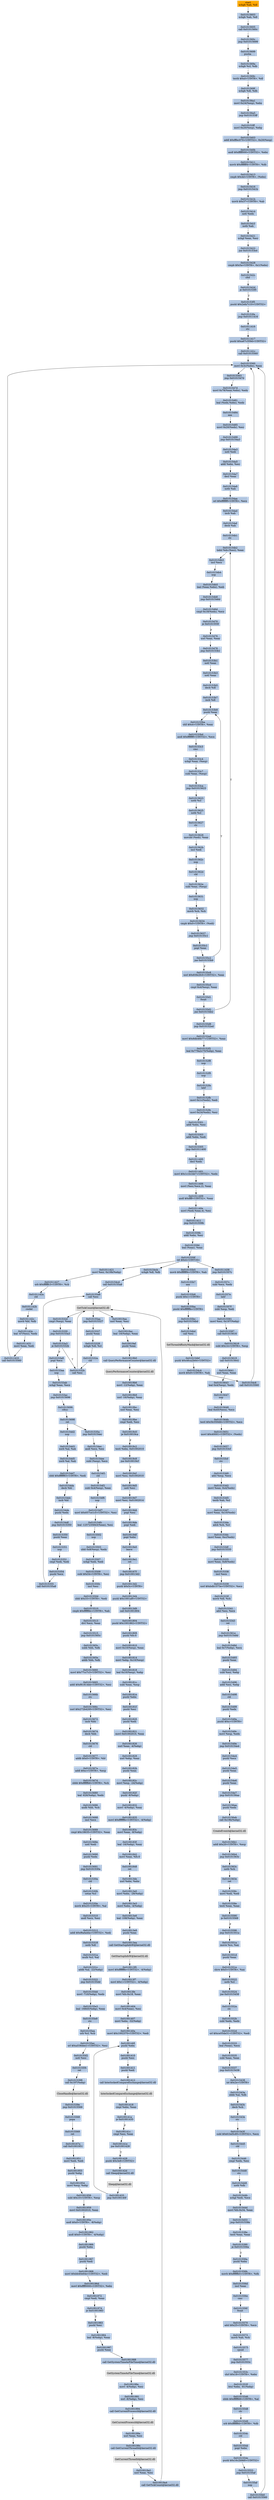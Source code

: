 digraph G {
node[shape=rectangle,style=filled,fillcolor=lightsteelblue,color=lightsteelblue]
bgcolor="transparent"
a0x01015601xchgb_ah_dl[label="start\nxchgb %ah, %dl",fillcolor="orange",color="lightgrey"];
a0x01015603xchgb_ah_dl[label="0x01015603\nxchgb %ah, %dl"];
a0x01015605call_0x0101560c[label="0x01015605\ncall 0x0101560c"];
a0x0101560cjmp_0x01015699[label="0x0101560c\njmp 0x01015699"];
a0x01015699pusha_[label="0x01015699\npusha "];
a0x0101569axchgb_cl_dh[label="0x0101569a\nxchgb %cl, %dh"];
a0x0101569ctestb_0xdUINT8_dl[label="0x0101569c\ntestb $0xd<UINT8>, %dl"];
a0x0101569fxchgb_dl_dh[label="0x0101569f\nxchgb %dl, %dh"];
a0x010156a1movl_0x24esp__ebx[label="0x010156a1\nmovl 0x24(%esp), %ebx"];
a0x010156a5jmp_0x010153ff[label="0x010156a5\njmp 0x010153ff"];
a0x010153ffmovl_0x20esp__ebp[label="0x010153ff\nmovl 0x20(%esp), %ebp"];
a0x01015403addl_0xfffec070UINT32_0x20esp_[label="0x01015403\naddl $0xfffec070<UINT32>, 0x20(%esp)"];
a0x0101540bandl_0xfffff000UINT32_ebx[label="0x0101540b\nandl $0xfffff000<UINT32>, %ebx"];
a0x01015411movb_0xfffffff4UINT8_dh[label="0x01015411\nmovb $0xfffffff4<UINT8>, %dh"];
a0x01015413cmpb_0x4dUINT8_ebx_[label="0x01015413\ncmpb $0x4d<UINT8>, (%ebx)"];
a0x01015416jmp_0x0101541b[label="0x01015416\njmp 0x0101541b"];
a0x0101541bmovb_0x37UINT8_ah[label="0x0101541b\nmovb $0x37<UINT8>, %ah"];
a0x0101541dnotl_edx[label="0x0101541d\nnotl %edx"];
a0x0101541fnotb_ah[label="0x0101541f\nnotb %ah"];
a0x01015421xchgl_eax_esi[label="0x01015421\nxchgl %eax, %esi"];
a0x01015422jne_0x010153e4[label="0x01015422\njne 0x010153e4"];
a0x01015428cmpb_0x5aUINT8_0x1ebx_[label="0x01015428\ncmpb $0x5a<UINT8>, 0x1(%ebx)"];
a0x0101542ccltd_[label="0x0101542c\ncltd "];
a0x0101542dje_0x010153f5[label="0x0101542d\nje 0x010153f5"];
a0x010153f5pushl_0x2efa7c10UINT32[label="0x010153f5\npushl $0x2efa7c10<UINT32>"];
a0x010153fajmp_0x01011416[label="0x010153fa\njmp 0x01011416"];
a0x01011416stc_[label="0x01011416\nstc "];
a0x01011417pushl_0xa67c359dUINT32[label="0x01011417\npushl $0xa67c359d<UINT32>"];
a0x0101141ccall_0x01015560[label="0x0101141c\ncall 0x01015560"];
a0x01015560movl_0x3cebx__eax[label="0x01015560\nmovl 0x3c(%ebx), %eax"];
a0x01015563jmp_0x0101547d[label="0x01015563\njmp 0x0101547d"];
a0x0101547dmovl_0x78eaxebx__edx[label="0x0101547d\nmovl 0x78(%eax,%ebx), %edx"];
a0x01015481leal_edxebx__edx[label="0x01015481\nleal (%edx,%ebx), %edx"];
a0x01015484aaa_[label="0x01015484\naaa "];
a0x01015485movl_0x20edx__esi[label="0x01015485\nmovl 0x20(%edx), %esi"];
a0x01015488jmp_0x010154a3[label="0x01015488\njmp 0x010154a3"];
a0x010154a3notl_edi[label="0x010154a3\nnotl %edi"];
a0x010154a5addl_ebx_esi[label="0x010154a5\naddl %ebx, %esi"];
a0x010154a7decl_eax[label="0x010154a7\ndecl %eax"];
a0x010154a8notb_ah[label="0x010154a8\nnotb %ah"];
a0x010154aaorl_0xffffffffUINT8_ecx[label="0x010154aa\norl $0xffffffff<UINT8>, %ecx"];
a0x010154adincb_ah[label="0x010154ad\nincb %ah"];
a0x010154afdecb_ah[label="0x010154af\ndecb %ah"];
a0x010154b1clc_[label="0x010154b1\nclc "];
a0x010154b2lodsl_ds_esi__eax[label="0x010154b2\nlodsl %ds:(%esi), %eax"];
a0x010154b3incl_ecx[label="0x010154b3\nincl %ecx"];
a0x010154b4nop_[label="0x010154b4\nnop "];
a0x010154b5leal_eaxebx__edi[label="0x010154b5\nleal (%eax,%ebx), %edi"];
a0x010154b8jmp_0x0101546d[label="0x010154b8\njmp 0x0101546d"];
a0x0101546dcmpl_0x18edx__ecx[label="0x0101546d\ncmpl 0x18(%edx), %ecx"];
a0x01015470je_0x0101555f[label="0x01015470\nje 0x0101555f"];
a0x01015476xorl_eax_eax[label="0x01015476\nxorl %eax, %eax"];
a0x01015478jmp_0x010153b1[label="0x01015478\njmp 0x010153b1"];
a0x010153b1notl_eax[label="0x010153b1\nnotl %eax"];
a0x010153b3notl_eax[label="0x010153b3\nnotl %eax"];
a0x010153b5decb_dl[label="0x010153b5\ndecb %dl"];
a0x010153b7incb_dl[label="0x010153b7\nincb %dl"];
a0x010153b9pushl_eax[label="0x010153b9\npushl %eax"];
a0x010153bashll_0x4UINT8_eax[label="0x010153ba\nshll $0x4<UINT8>, %eax"];
a0x010153bdandl_0xffffffffUINT32_ecx[label="0x010153bd\nandl $0xffffffff<UINT32>, %ecx"];
a0x010153c3cmc_[label="0x010153c3\ncmc "];
a0x010153c4xchgl_eax_esp_[label="0x010153c4\nxchgl %eax, (%esp)"];
a0x010153c7subl_eax_esp_[label="0x010153c7\nsubl %eax, (%esp)"];
a0x010153cajmp_0x01015623[label="0x010153ca\njmp 0x01015623"];
a0x01015623notb_cl[label="0x01015623\nnotb %cl"];
a0x01015625notb_cl[label="0x01015625\nnotb %cl"];
a0x01015627clc_[label="0x01015627\nclc "];
a0x01015628movzbl_edi__eax[label="0x01015628\nmovzbl (%edi), %eax"];
a0x0101562bincl_edi[label="0x0101562b\nincl %edi"];
a0x0101562cnop_[label="0x0101562c\nnop "];
a0x0101562dcld_[label="0x0101562d\ncld "];
a0x0101562esubl_eax_esp_[label="0x0101562e\nsubl %eax, (%esp)"];
a0x01015631nop_[label="0x01015631\nnop "];
a0x01015632movb_ch_ch[label="0x01015632\nmovb %ch, %ch"];
a0x01015634cmpb_0x0UINT8_edi_[label="0x01015634\ncmpb $0x0<UINT8>, (%edi)"];
a0x01015637jmp_0x010155c1[label="0x01015637\njmp 0x010155c1"];
a0x010155c1popl_eax[label="0x010155c1\npopl %eax"];
a0x010155c2jne_0x010153b9[label="0x010155c2\njne 0x010153b9"];
a0x010155c8xorl_0x83fe2fc0UINT32_eax[label="0x010155c8\nxorl $0x83fe2fc0<UINT32>, %eax"];
a0x010155cdcmpl_0x4esp__eax[label="0x010155cd\ncmpl 0x4(%esp), %eax"];
a0x010155d1fwait_[label="0x010155d1\nfwait "];
a0x010155d2jne_0x010154b2[label="0x010155d2\njne 0x010154b2"];
a0x010155d8jmp_0x010152ed[label="0x010155d8\njmp 0x010152ed"];
a0x010152edmovl_0x8db46b77UINT32_eax[label="0x010152ed\nmovl $0x8db46b77<UINT32>, %eax"];
a0x010152f2leal_0x779a2c75ebp__eax[label="0x010152f2\nleal 0x779a2c75(%ebp), %eax"];
a0x010152f8nop_[label="0x010152f8\nnop "];
a0x010152f9nop_[label="0x010152f9\nnop "];
a0x010152falahf_[label="0x010152fa\nlahf "];
a0x010152fbmovl_0x1cedx__edi[label="0x010152fb\nmovl 0x1c(%edx), %edi"];
a0x010152femovl_0x24edx__esi[label="0x010152fe\nmovl 0x24(%edx), %esi"];
a0x01015301addl_ebx_esi[label="0x01015301\naddl %ebx, %esi"];
a0x01015303addl_ebx_edi[label="0x01015303\naddl %ebx, %edi"];
a0x01015305jmp_0x01011400[label="0x01015305\njmp 0x01011400"];
a0x01011400decl_edx[label="0x01011400\ndecl %edx"];
a0x01011401movl_0x1c1b1bb7UINT32_edx[label="0x01011401\nmovl $0x1c1b1bb7<UINT32>, %edx"];
a0x01011406movl_esiecx2__eax[label="0x01011406\nmovl (%esi,%ecx,2), %eax"];
a0x01011409andl_0xffffUINT32_eax[label="0x01011409\nandl $0xffff<UINT32>, %eax"];
a0x0101140emovl_edieax4__esi[label="0x0101140e\nmovl (%edi,%eax,4), %esi"];
a0x01011411jmp_0x0101559b[label="0x01011411\njmp 0x0101559b"];
a0x0101559baddl_ebx_esi[label="0x0101559b\naddl %ebx, %esi"];
a0x0101559dleal_eax__eax[label="0x0101559d\nleal (%eax), %eax"];
a0x0101559fret_0x4UINT16[label="0x0101559f\nret $0x4<UINT16>"];
a0x01011421movl_esi_0x19bebp_[label="0x01011421\nmovl %esi, 0x19b(%ebp)"];
a0x01011427orb_0xffffffc3UINT8_ch[label="0x01011427\norb $0xffffffc3<UINT8>, %ch"];
a0x0101142acld_[label="0x0101142a\ncld "];
a0x0101142bcwdel_[label="0x0101142b\ncwdel "];
a0x0101142cmovb_bl_dh[label="0x0101142c\nmovb %bl, %dh"];
a0x0101142eleal__47esi__edx[label="0x0101142e\nleal -47(%esi), %edx"];
a0x01011431movl_eax_edi[label="0x01011431\nmovl %eax, %edi"];
a0x01011433call_0x01015560[label="0x01011433\ncall 0x01015560"];
a0x01011438jmp_0x0101557c[label="0x01011438\njmp 0x0101557c"];
a0x0101557csubl_ecx_edx[label="0x0101557c\nsubl %ecx, %edx"];
a0x0101557elahf_[label="0x0101557e\nlahf "];
a0x0101557fsubl_esp_edi[label="0x0101557f\nsubl %esp, %edi"];
a0x01015581movl_esi_0x197ebp_[label="0x01015581\nmovl %esi, 0x197(%ebp)"];
a0x01015587call_0x01015616[label="0x01015587\ncall 0x01015616"];
a0x01015616subl_0x14UINT8_esp[label="0x01015616\nsubl $0x14<UINT8>, %esp"];
a0x01015619call_0x01015641[label="0x01015619\ncall 0x01015641"];
a0x01015641xorl_eax_eax[label="0x01015641\nxorl %eax, %eax"];
a0x01015643leal_0x4esp__edx[label="0x01015643\nleal 0x4(%esp), %edx"];
a0x01015647nop_[label="0x01015647\nnop "];
a0x01015648leal_0x45ecx__ecx[label="0x01015648\nleal 0x45(%ecx), %ecx"];
a0x0101564btestl_0x5b3594fdUINT32_ecx[label="0x0101564b\ntestl $0x5b3594fd<UINT32>, %ecx"];
a0x01015651movl_0x40001UINT32_edx_[label="0x01015651\nmovl $0x40001<UINT32>, (%edx)"];
a0x01015657jmp_0x010153cf[label="0x01015657\njmp 0x010153cf"];
a0x010153cfstc_[label="0x010153cf\nstc "];
a0x010153d0adcl_esp_ecx[label="0x010153d0\nadcl %esp, %ecx"];
a0x010153d2movl_eax_0x4edx_[label="0x010153d2\nmovl %eax, 0x4(%edx)"];
a0x010153d5testb_ah_cl[label="0x010153d5\ntestb %ah, %cl"];
a0x010153d7movl_eax_0x10edx_[label="0x010153d7\nmovl %eax, 0x10(%edx)"];
a0x010153daadcb_ch_cl[label="0x010153da\nadcb %ch, %cl"];
a0x010153dcmovl_eax_0xcedx_[label="0x010153dc\nmovl %eax, 0xc(%edx)"];
a0x010153dfjmp_0x01015335[label="0x010153df\njmp 0x01015335"];
a0x01015335movl_eax_0x8edx_[label="0x01015335\nmovl %eax, 0x8(%edx)"];
a0x01015338incl_ecx[label="0x01015338\nincl %ecx"];
a0x01015339xorl_0xbdb1573eUINT32_ecx[label="0x01015339\nxorl $0xbdb1573e<UINT32>, %ecx"];
a0x0101533fmovb_dl_ch[label="0x0101533f\nmovb %dl, %ch"];
a0x01015341adcl_esi_ecx[label="0x01015341\nadcl %esi, %ecx"];
a0x01015343ret[label="0x01015343\nret"];
a0x0101561ejmp_0x0101548d[label="0x0101561e\njmp 0x0101548d"];
a0x0101548dleal_0x7ebp__ecx[label="0x0101548d\nleal 0x7(%ebp), %ecx"];
a0x01015493pushl_eax[label="0x01015493\npushl %eax"];
a0x01015494subl_esi_ebp[label="0x01015494\nsubl %esi, %ebp"];
a0x01015496addl_esi_ebp[label="0x01015496\naddl %esi, %ebp"];
a0x01015498cld_[label="0x01015498\ncld "];
a0x01015499pushl_edx[label="0x01015499\npushl %edx"];
a0x0101549apushl_0xcUINT8[label="0x0101549a\npushl $0xc<UINT8>"];
a0x0101549cmovl_esp_edx[label="0x0101549c\nmovl %esp, %edx"];
a0x0101549ejmp_0x010154e4[label="0x0101549e\njmp 0x010154e4"];
a0x010154e4pushl_ecx[label="0x010154e4\npushl %ecx"];
a0x010154e5pushl_eax[label="0x010154e5\npushl %eax"];
a0x010154e6pushl_eax[label="0x010154e6\npushl %eax"];
a0x010154e7jmp_0x010156aa[label="0x010154e7\njmp 0x010156aa"];
a0x010156aapushl_edx[label="0x010156aa\npushl %edx"];
a0x010156abcall_0x19bebp_[label="0x010156ab\ncall 0x19b(%ebp)"];
CreateEventA_kernel32_dll[label="CreateEventA@kernel32.dll",fillcolor="lightgrey",color="lightgrey"];
a0x010156b1addl_0x20UINT8_esp[label="0x010156b1\naddl $0x20<UINT8>, %esp"];
a0x010156b4jmp_0x0101563c[label="0x010156b4\njmp 0x0101563c"];
a0x0101563cnotb_ch[label="0x0101563c\nnotb %ch"];
a0x0101563eret[label="0x0101563e\nret"];
a0x0101558cmovl_edi_edi[label="0x0101558c\nmovl %edi, %edi"];
a0x0101558etestl_eax_eax[label="0x0101558e\ntestl %eax, %eax"];
a0x01015590je_0x01015568[label="0x01015590\nje 0x01015568"];
a0x01015596jmp_0x0101551a[label="0x01015596\njmp 0x0101551a"];
a0x0101551amovw_cs_ax[label="0x0101551a\nmovw %cs, %ax"];
a0x0101551dpushl_eax[label="0x0101551d\npushl %eax"];
a0x0101551eshrw_0x5UINT8_ax[label="0x0101551e\nshrw $0x5<UINT8>, %ax"];
a0x01015522notb_cl[label="0x01015522\nnotb %cl"];
a0x01015524jne_0x01015458[label="0x01015524\njne 0x01015458"];
a0x0101552aclc_[label="0x0101552a\nclc "];
a0x0101552bsubl_edx_edx[label="0x0101552b\nsubl %edx, %edx"];
a0x0101552dorl_0xce55de31UINT32_edi[label="0x0101552d\norl $0xce55de31<UINT32>, %edi"];
a0x01015533leal_eax__ecx[label="0x01015533\nleal (%eax), %ecx"];
a0x01015535subl_eax_eax[label="0x01015535\nsubl %eax, %eax"];
a0x01015537jmp_0x01015438[label="0x01015537\njmp 0x01015438"];
a0x01015438int_0x2eUINT8[label="0x01015438\nint $0x2e<UINT8>"];
a0x0101543asbbb_al_dh[label="0x0101543a\nsbbb %al, %dh"];
a0x0101543cdecb_ch[label="0x0101543c\ndecb %ch"];
a0x0101543estc_[label="0x0101543e\nstc "];
a0x0101543fsubl_0x61bd5c85UINT32_ecx[label="0x0101543f\nsubl $0x61bd5c85<UINT32>, %ecx"];
a0x01015445cld_[label="0x01015445\ncld "];
a0x01015446cmpl_edx_esi[label="0x01015446\ncmpl %edx, %esi"];
a0x01015448stc_[label="0x01015448\nstc "];
a0x01015449notb_dh[label="0x01015449\nnotb %dh"];
a0x0101544bxchgl_edi_ecx[label="0x0101544b\nxchgl %edi, %ecx"];
a0x0101544dmovl_fs_0x34_eax[label="0x0101544d\nmovl %fs:0x34, %eax"];
a0x01015453jmp_0x0101538e[label="0x01015453\njmp 0x0101538e"];
a0x0101538etestl_eax_eax[label="0x0101538e\ntestl %eax, %eax"];
a0x01015390je_0x0101556a[label="0x01015390\nje 0x0101556a"];
a0x0101556apushl_ebx[label="0x0101556a\npushl %ebx"];
a0x0101556bmovb_0xffffffb5UINT8_dh[label="0x0101556b\nmovb $0xffffffb5<UINT8>, %dh"];
a0x0101556dincl_eax[label="0x0101556d\nincl %eax"];
a0x0101556ecmc_[label="0x0101556e\ncmc "];
a0x0101556ffwait_[label="0x0101556f\nfwait "];
a0x01015570adcl_0x25UINT8_ecx[label="0x01015570\nadcl $0x25<UINT8>, %ecx"];
a0x01015573movb_ah_ch[label="0x01015573\nmovb %ah, %ch"];
a0x01015575cpuid_[label="0x01015575\ncpuid "];
a0x01015577jmp_0x0101553c[label="0x01015577\njmp 0x0101553c"];
a0x0101553cshrl_0x18UINT8_ebx[label="0x0101553c\nshrl $0x18<UINT8>, %ebx"];
a0x0101553fbtsl_ebx__81ebp_[label="0x0101553f\nbtsl %ebx, -81(%ebp)"];
a0x01015546sbbb_0xffffffd9UINT8_al[label="0x01015546\nsbbb $0xffffffd9<UINT8>, %al"];
a0x01015548clc_[label="0x01015548\nclc "];
a0x01015549orb_0xffffff8dUINT8_dh[label="0x01015549\norb $0xffffff8d<UINT8>, %dh"];
a0x0101554ccld_[label="0x0101554c\ncld "];
a0x0101554dpopl_ebx[label="0x0101554d\npopl %ebx"];
a0x0101554epushl_0x16c2b9d0UINT32[label="0x0101554e\npushl $0x16c2b9d0<UINT32>"];
a0x01015553jmp_0x010155af[label="0x01015553\njmp 0x010155af"];
a0x010155afnop_[label="0x010155af\nnop "];
a0x010155b0call_0x01015560[label="0x010155b0\ncall 0x01015560"];
a0x010155b5movb_0xfffffff4UINT8_ah[label="0x010155b5\nmovb $0xfffffff4<UINT8>, %ah"];
a0x010155b7aaa_[label="0x010155b7\naaa "];
a0x010155b8pushl_0x1UINT8[label="0x010155b8\npushl $0x1<UINT8>"];
a0x010155bapushl_0xfffffffeUINT8[label="0x010155ba\npushl $0xfffffffe<UINT8>"];
a0x010155bcjmp_0x010154bd[label="0x010155bc\njmp 0x010154bd"];
a0x010154bdcall_esi[label="0x010154bd\ncall %esi"];
SetThreadAffinityMask_kernel32_dll[label="SetThreadAffinityMask@kernel32.dll",fillcolor="lightgrey",color="lightgrey"];
a0x010154bfpushl_0x46ca2b64UINT32[label="0x010154bf\npushl $0x46ca2b64<UINT32>"];
a0x010154c4movb_0x9UINT8_ah[label="0x010154c4\nmovb $0x9<UINT8>, %ah"];
a0x010154c6call_0x01015560[label="0x010154c6\ncall 0x01015560"];
a0x010154cbxchgb_dl_dh[label="0x010154cb\nxchgb %dl, %dh"];
a0x010154cdcall_0x010155a8[label="0x010154cd\ncall 0x010155a8"];
a0x010155a8call_esi[label="0x010155a8\ncall %esi"];
GetTickCount_kernel32_dll[label="GetTickCount@kernel32.dll",fillcolor="lightgrey",color="lightgrey"];
a0x010155aajmp_0x01015327[label="0x010155aa\njmp 0x01015327"];
a0x01015327pushl_eax[label="0x01015327\npushl %eax"];
a0x01015328xchgb_dl_cl[label="0x01015328\nxchgb %dl, %cl"];
a0x0101532acld_[label="0x0101532a\ncld "];
a0x0101532bcall_esi[label="0x0101532b\ncall %esi"];
a0x0101532dcmpl_esp__eax[label="0x0101532d\ncmpl (%esp), %eax"];
a0x01015330jmp_0x010153a3[label="0x01015330\njmp 0x010153a3"];
a0x010153a3je_0x0101532b[label="0x010153a3\nje 0x0101532b"];
a0x010153a9popl_ecx[label="0x010153a9\npopl %ecx"];
a0x010153aanop_[label="0x010153aa\nnop "];
a0x010153abxchgl_eax_ecx[label="0x010153ab\nxchgl %eax, %ecx"];
a0x010153acjmp_0x01015696[label="0x010153ac\njmp 0x01015696"];
a0x01015696rdtsc_[label="0x01015696\nrdtsc "];
a0x01015698ret[label="0x01015698\nret"];
a0x010154d2nop_[label="0x010154d2\nnop "];
a0x010154d3xorb_al_ah[label="0x010154d3\nxorb %al, %ah"];
a0x010154d5xorb_al_ah[label="0x010154d5\nxorb %al, %ah"];
a0x010154d7sbbl_0xffffff83UINT8_edi[label="0x010154d7\nsbbl $0xffffff83<UINT8>, %edi"];
a0x010154dadecb_bl[label="0x010154da\ndecb %bl"];
a0x010154dcincb_bl[label="0x010154dc\nincb %bl"];
a0x010154depushl_edx[label="0x010154de\npushl %edx"];
a0x010154dfjmp_0x01015350[label="0x010154df\njmp 0x01015350"];
a0x01015350pushl_eax[label="0x01015350\npushl %eax"];
a0x01015351nop_[label="0x01015351\nnop "];
a0x01015352cmpl_edi_edi[label="0x01015352\ncmpl %edi, %edi"];
a0x01015354pushl_ecx[label="0x01015354\npushl %ecx"];
a0x01015355call_0x010155a8[label="0x01015355\ncall 0x010155a8"];
a0x0101535ajmp_0x010154ec[label="0x0101535a\njmp 0x010154ec"];
a0x010154ecandl_ecx_esi[label="0x010154ec\nandl %ecx, %esi"];
a0x010154eesubl_esp__ecx[label="0x010154ee\nsubl (%esp), %ecx"];
a0x010154f1cld_[label="0x010154f1\ncld "];
a0x010154f2subl_0x4esp__eax[label="0x010154f2\nsubl 0x4(%esp), %eax"];
a0x010154f6nop_[label="0x010154f6\nnop "];
a0x010154f7movl_0x657ce1c5UINT32_esi[label="0x010154f7\nmovl $0x657ce1c5<UINT32>, %esi"];
a0x010154fcleal__1257235843eax__esi[label="0x010154fc\nleal -1257235843(%eax), %esi"];
a0x01015502nop_[label="0x01015502\nnop "];
a0x01015503sbbl_0x8esp__edx[label="0x01015503\nsbbl 0x8(%esp), %edx"];
a0x01015507xchgl_edi_edi[label="0x01015507\nxchgl %edi, %edi"];
a0x01015509subl_0x54UINT8_esi[label="0x01015509\nsubl $0x54<UINT8>, %esi"];
a0x0101550cincl_esi[label="0x0101550c\nincl %esi"];
a0x0101550dsbbl_0x33UINT8_edi[label="0x0101550d\nsbbl $0x33<UINT8>, %edi"];
a0x01015510cmpb_0xffffffdcUINT8_ah[label="0x01015510\ncmpb $0xffffffdc<UINT8>, %ah"];
a0x01015513divl_ecx_eax[label="0x01015513\ndivl %ecx, %eax"];
a0x01015515jmp_0x0101565c[label="0x01015515\njmp 0x0101565c"];
a0x0101565csubb_bh_dh[label="0x0101565c\nsubb %bh, %dh"];
a0x0101565eaddb_bh_dh[label="0x0101565e\naddb %bh, %dh"];
a0x01015660movl_0x77cc7c3UINT32_esi[label="0x01015660\nmovl $0x77cc7c3<UINT32>, %esi"];
a0x01015665addl_0xf61814bbUINT32_esi[label="0x01015665\naddl $0xf61814bb<UINT32>, %esi"];
a0x0101566bstc_[label="0x0101566b\nstc "];
a0x0101566cxorl_0x272b420fUINT32_esi[label="0x0101566c\nxorl $0x272b420f<UINT32>, %esi"];
a0x01015672incb_bh[label="0x01015672\nincb %bh"];
a0x01015674decb_bh[label="0x01015674\ndecb %bh"];
a0x01015676cld_[label="0x01015676\ncld "];
a0x01015677addb_0x0UINT8_bl[label="0x01015677\naddb $0x0<UINT8>, %bl"];
a0x0101567aaddl_0xcUINT8_esp[label="0x0101567a\naddl $0xc<UINT8>, %esp"];
a0x0101567dsbbb_0xffffffb6UINT8_ch[label="0x0101567d\nsbbb $0xffffffb6<UINT8>, %ch"];
a0x01015680leal__626ebp__edx[label="0x01015680\nleal -626(%ebp), %edx"];
a0x01015686andb_bh_ch[label="0x01015686\nandb %bh, %ch"];
a0x01015688incl_ecx[label="0x01015688\nincl %ecx"];
a0x01015689cmpl_0x18635UINT32_eax[label="0x01015689\ncmpl $0x18635<UINT32>, %eax"];
a0x0101568enotl_edi[label="0x0101568e\nnotl %edi"];
a0x01015690pushl_edx[label="0x01015690\npushl %edx"];
a0x01015691jmp_0x0101530a[label="0x01015691\njmp 0x0101530a"];
a0x0101530acld_[label="0x0101530a\ncld "];
a0x0101530bsetae_cl[label="0x0101530b\nsetae %cl"];
a0x0101530emovb_0x25UINT8_al[label="0x0101530e\nmovb $0x25<UINT8>, %al"];
a0x01015310andl_ecx_esi[label="0x01015310\nandl %ecx, %esi"];
a0x01015312addl_0xf8afaddaUINT32_edi[label="0x01015312\naddl $0xf8afadda<UINT32>, %edi"];
a0x01015318notb_dl[label="0x01015318\nnotb %dl"];
a0x0101531amulb_cl_al[label="0x0101531a\nmulb %cl, %al"];
a0x0101531caddb_al__22ebp_[label="0x0101531c\naddb %al, -22(%ebp)"];
a0x01015322jmp_0x010155dd[label="0x01015322\njmp 0x010155dd"];
a0x010155ddmovl__710ebp__edx[label="0x010155dd\nmovl -710(%ebp), %edx"];
a0x010155e3leal__16845ebp__eax[label="0x010155e3\nleal -16845(%ebp), %eax"];
a0x010155e9stc_[label="0x010155e9\nstc "];
a0x010155eaorb_cl_ch[label="0x010155ea\norb %cl, %ch"];
a0x010155ecorl_0xa536dee1UINT32_esi[label="0x010155ec\norl $0xa536dee1<UINT32>, %esi"];
a0x010155f2notl_esi[label="0x010155f2\nnotl %esi"];
a0x010155f4ret[label="0x010155f4\nret"];
a0x01015398call_0x197ebp_[label="0x01015398\ncall 0x197(%ebp)"];
CloseHandle_kernel32_dll[label="CloseHandle@kernel32.dll",fillcolor="lightgrey",color="lightgrey"];
a0x0101539ejmp_0x01015568[label="0x0101539e\njmp 0x01015568"];
a0x01015568popa_[label="0x01015568\npopa "];
a0x01015569ret[label="0x01015569\nret"];
a0x0100167acall_0x01001951[label="0x0100167a\ncall 0x01001951"];
a0x01001951movl_edi_edi[label="0x01001951\nmovl %edi, %edi"];
a0x01001953pushl_ebp[label="0x01001953\npushl %ebp"];
a0x01001954movl_esp_ebp[label="0x01001954\nmovl %esp, %ebp"];
a0x01001956subl_0x10UINT8_esp[label="0x01001956\nsubl $0x10<UINT8>, %esp"];
a0x01001959movl_0x01002010_eax[label="0x01001959\nmovl 0x01002010, %eax"];
a0x0100195eandl_0x0UINT8__8ebp_[label="0x0100195e\nandl $0x0<UINT8>, -8(%ebp)"];
a0x01001962andl_0x0UINT8__4ebp_[label="0x01001962\nandl $0x0<UINT8>, -4(%ebp)"];
a0x01001966pushl_ebx[label="0x01001966\npushl %ebx"];
a0x01001967pushl_edi[label="0x01001967\npushl %edi"];
a0x01001968movl_0xbb40e64eUINT32_edi[label="0x01001968\nmovl $0xbb40e64e<UINT32>, %edi"];
a0x0100196dmovl_0xffff0000UINT32_ebx[label="0x0100196d\nmovl $0xffff0000<UINT32>, %ebx"];
a0x01001972cmpl_edi_eax[label="0x01001972\ncmpl %edi, %eax"];
a0x01001974je_0x01001983[label="0x01001974\nje 0x01001983"];
a0x01001983pushl_esi[label="0x01001983\npushl %esi"];
a0x01001984leal__8ebp__eax[label="0x01001984\nleal -8(%ebp), %eax"];
a0x01001987pushl_eax[label="0x01001987\npushl %eax"];
a0x01001988call_GetSystemTimeAsFileTime_kernel32_dll[label="0x01001988\ncall GetSystemTimeAsFileTime@kernel32.dll"];
GetSystemTimeAsFileTime_kernel32_dll[label="GetSystemTimeAsFileTime@kernel32.dll",fillcolor="lightgrey",color="lightgrey"];
a0x0100198emovl__4ebp__esi[label="0x0100198e\nmovl -4(%ebp), %esi"];
a0x01001991xorl__8ebp__esi[label="0x01001991\nxorl -8(%ebp), %esi"];
a0x01001994call_GetCurrentProcessId_kernel32_dll[label="0x01001994\ncall GetCurrentProcessId@kernel32.dll"];
GetCurrentProcessId_kernel32_dll[label="GetCurrentProcessId@kernel32.dll",fillcolor="lightgrey",color="lightgrey"];
a0x0100199axorl_eax_esi[label="0x0100199a\nxorl %eax, %esi"];
a0x0100199ccall_GetCurrentThreadId_kernel32_dll[label="0x0100199c\ncall GetCurrentThreadId@kernel32.dll"];
GetCurrentThreadId_kernel32_dll[label="GetCurrentThreadId@kernel32.dll",fillcolor="lightgrey",color="lightgrey"];
a0x010019a2xorl_eax_esi[label="0x010019a2\nxorl %eax, %esi"];
a0x010019a4call_GetTickCount_kernel32_dll[label="0x010019a4\ncall GetTickCount@kernel32.dll"];
a0x010019aaxorl_eax_esi[label="0x010019aa\nxorl %eax, %esi"];
a0x010019acleal__16ebp__eax[label="0x010019ac\nleal -16(%ebp), %eax"];
a0x010019afpushl_eax[label="0x010019af\npushl %eax"];
a0x010019b0call_QueryPerformanceCounter_kernel32_dll[label="0x010019b0\ncall QueryPerformanceCounter@kernel32.dll"];
QueryPerformanceCounter_kernel32_dll[label="QueryPerformanceCounter@kernel32.dll",fillcolor="lightgrey",color="lightgrey"];
a0x010019b6movl__12ebp__eax[label="0x010019b6\nmovl -12(%ebp), %eax"];
a0x010019b9xorl__16ebp__eax[label="0x010019b9\nxorl -16(%ebp), %eax"];
a0x010019bcxorl_eax_esi[label="0x010019bc\nxorl %eax, %esi"];
a0x010019becmpl_edi_esi[label="0x010019be\ncmpl %edi, %esi"];
a0x010019c0je_0x010019ca[label="0x010019c0\nje 0x010019ca"];
a0x010019c2testl_ebx_0x01002010[label="0x010019c2\ntestl %ebx, 0x01002010"];
a0x010019c8jne_0x010019cf[label="0x010019c8\njne 0x010019cf"];
a0x010019cfmovl_esi_0x01002010[label="0x010019cf\nmovl %esi, 0x01002010"];
a0x010019d5notl_esi[label="0x010019d5\nnotl %esi"];
a0x010019d7movl_esi_0x01002014[label="0x010019d7\nmovl %esi, 0x01002014"];
a0x010019ddpopl_esi[label="0x010019dd\npopl %esi"];
a0x010019depopl_edi[label="0x010019de\npopl %edi"];
a0x010019dfpopl_ebx[label="0x010019df\npopl %ebx"];
a0x010019e0leave_[label="0x010019e0\nleave "];
a0x010019e1ret[label="0x010019e1\nret"];
a0x0100167fjmp_0x010013d2[label="0x0100167f\njmp 0x010013d2"];
a0x010013d2pushl_0x5cUINT8[label="0x010013d2\npushl $0x5c<UINT8>"];
a0x010013d4pushl_0x1001af0UINT32[label="0x010013d4\npushl $0x1001af0<UINT32>"];
a0x010013d9call_0x01001804[label="0x010013d9\ncall 0x01001804"];
a0x01001804pushl_0x1001862UINT32[label="0x01001804\npushl $0x1001862<UINT32>"];
a0x01001809pushl_fs_0[label="0x01001809\npushl %fs:0"];
a0x01001810movl_0x10esp__eax[label="0x01001810\nmovl 0x10(%esp), %eax"];
a0x01001814movl_ebp_0x10esp_[label="0x01001814\nmovl %ebp, 0x10(%esp)"];
a0x01001818leal_0x10esp__ebp[label="0x01001818\nleal 0x10(%esp), %ebp"];
a0x0100181csubl_eax_esp[label="0x0100181c\nsubl %eax, %esp"];
a0x0100181epushl_ebx[label="0x0100181e\npushl %ebx"];
a0x0100181fpushl_esi[label="0x0100181f\npushl %esi"];
a0x01001820pushl_edi[label="0x01001820\npushl %edi"];
a0x01001821movl_0x01002010_eax[label="0x01001821\nmovl 0x01002010, %eax"];
a0x01001826xorl_eax__4ebp_[label="0x01001826\nxorl %eax, -4(%ebp)"];
a0x01001829xorl_ebp_eax[label="0x01001829\nxorl %ebp, %eax"];
a0x0100182bpushl_eax[label="0x0100182b\npushl %eax"];
a0x0100182cmovl_esp__24ebp_[label="0x0100182c\nmovl %esp, -24(%ebp)"];
a0x0100182fpushl__8ebp_[label="0x0100182f\npushl -8(%ebp)"];
a0x01001832movl__4ebp__eax[label="0x01001832\nmovl -4(%ebp), %eax"];
a0x01001835movl_0xfffffffeUINT32__4ebp_[label="0x01001835\nmovl $0xfffffffe<UINT32>, -4(%ebp)"];
a0x0100183cmovl_eax__8ebp_[label="0x0100183c\nmovl %eax, -8(%ebp)"];
a0x0100183fleal__16ebp__eax[label="0x0100183f\nleal -16(%ebp), %eax"];
a0x01001842movl_eax_fs_0[label="0x01001842\nmovl %eax, %fs:0"];
a0x01001848ret[label="0x01001848\nret"];
a0x010013dexorl_ebx_ebx[label="0x010013de\nxorl %ebx, %ebx"];
a0x010013e0movl_ebx__28ebp_[label="0x010013e0\nmovl %ebx, -28(%ebp)"];
a0x010013e3movl_ebx__4ebp_[label="0x010013e3\nmovl %ebx, -4(%ebp)"];
a0x010013e6leal__108ebp__eax[label="0x010013e6\nleal -108(%ebp), %eax"];
a0x010013e9pushl_eax[label="0x010013e9\npushl %eax"];
a0x010013eacall_GetStartupInfoW_kernel32_dll[label="0x010013ea\ncall GetStartupInfoW@kernel32.dll"];
GetStartupInfoW_kernel32_dll[label="GetStartupInfoW@kernel32.dll",fillcolor="lightgrey",color="lightgrey"];
a0x010013f0movl_0xfffffffeUINT32__4ebp_[label="0x010013f0\nmovl $0xfffffffe<UINT32>, -4(%ebp)"];
a0x010013f7movl_0x1UINT32__4ebp_[label="0x010013f7\nmovl $0x1<UINT32>, -4(%ebp)"];
a0x010013femovl_fs_0x18_eax[label="0x010013fe\nmovl %fs:0x18, %eax"];
a0x01001404movl_0x4eax__esi[label="0x01001404\nmovl 0x4(%eax), %esi"];
a0x01001407movl_ebx__32ebp_[label="0x01001407\nmovl %ebx, -32(%ebp)"];
a0x0100140amovl_0x1002370UINT32_edi[label="0x0100140a\nmovl $0x1002370<UINT32>, %edi"];
a0x0100140fpushl_ebx[label="0x0100140f\npushl %ebx"];
a0x01001410pushl_esi[label="0x01001410\npushl %esi"];
a0x01001411pushl_edi[label="0x01001411\npushl %edi"];
a0x01001412call_InterlockedCompareExchange_kernel32_dll[label="0x01001412\ncall InterlockedCompareExchange@kernel32.dll"];
InterlockedCompareExchange_kernel32_dll[label="InterlockedCompareExchange@kernel32.dll",fillcolor="lightgrey",color="lightgrey"];
a0x01001418cmpl_ebx_eax[label="0x01001418\ncmpl %ebx, %eax"];
a0x0100141aje_0x01001435[label="0x0100141a\nje 0x01001435"];
a0x0100141ccmpl_esi_eax[label="0x0100141c\ncmpl %esi, %eax"];
a0x0100141ejne_0x01001428[label="0x0100141e\njne 0x01001428"];
a0x01001428pushl_0x3e8UINT32[label="0x01001428\npushl $0x3e8<UINT32>"];
a0x0100142dcall_Sleep_kernel32_dll[label="0x0100142d\ncall Sleep@kernel32.dll"];
Sleep_kernel32_dll[label="Sleep@kernel32.dll",fillcolor="lightgrey",color="lightgrey"];
a0x01001433jmp_0x0100140f[label="0x01001433\njmp 0x0100140f"];
a0x01015601xchgb_ah_dl -> a0x01015603xchgb_ah_dl [color="#000000"];
a0x01015603xchgb_ah_dl -> a0x01015605call_0x0101560c [color="#000000"];
a0x01015605call_0x0101560c -> a0x0101560cjmp_0x01015699 [color="#000000"];
a0x0101560cjmp_0x01015699 -> a0x01015699pusha_ [color="#000000"];
a0x01015699pusha_ -> a0x0101569axchgb_cl_dh [color="#000000"];
a0x0101569axchgb_cl_dh -> a0x0101569ctestb_0xdUINT8_dl [color="#000000"];
a0x0101569ctestb_0xdUINT8_dl -> a0x0101569fxchgb_dl_dh [color="#000000"];
a0x0101569fxchgb_dl_dh -> a0x010156a1movl_0x24esp__ebx [color="#000000"];
a0x010156a1movl_0x24esp__ebx -> a0x010156a5jmp_0x010153ff [color="#000000"];
a0x010156a5jmp_0x010153ff -> a0x010153ffmovl_0x20esp__ebp [color="#000000"];
a0x010153ffmovl_0x20esp__ebp -> a0x01015403addl_0xfffec070UINT32_0x20esp_ [color="#000000"];
a0x01015403addl_0xfffec070UINT32_0x20esp_ -> a0x0101540bandl_0xfffff000UINT32_ebx [color="#000000"];
a0x0101540bandl_0xfffff000UINT32_ebx -> a0x01015411movb_0xfffffff4UINT8_dh [color="#000000"];
a0x01015411movb_0xfffffff4UINT8_dh -> a0x01015413cmpb_0x4dUINT8_ebx_ [color="#000000"];
a0x01015413cmpb_0x4dUINT8_ebx_ -> a0x01015416jmp_0x0101541b [color="#000000"];
a0x01015416jmp_0x0101541b -> a0x0101541bmovb_0x37UINT8_ah [color="#000000"];
a0x0101541bmovb_0x37UINT8_ah -> a0x0101541dnotl_edx [color="#000000"];
a0x0101541dnotl_edx -> a0x0101541fnotb_ah [color="#000000"];
a0x0101541fnotb_ah -> a0x01015421xchgl_eax_esi [color="#000000"];
a0x01015421xchgl_eax_esi -> a0x01015422jne_0x010153e4 [color="#000000"];
a0x01015422jne_0x010153e4 -> a0x01015428cmpb_0x5aUINT8_0x1ebx_ [color="#000000",label="F"];
a0x01015428cmpb_0x5aUINT8_0x1ebx_ -> a0x0101542ccltd_ [color="#000000"];
a0x0101542ccltd_ -> a0x0101542dje_0x010153f5 [color="#000000"];
a0x0101542dje_0x010153f5 -> a0x010153f5pushl_0x2efa7c10UINT32 [color="#000000",label="T"];
a0x010153f5pushl_0x2efa7c10UINT32 -> a0x010153fajmp_0x01011416 [color="#000000"];
a0x010153fajmp_0x01011416 -> a0x01011416stc_ [color="#000000"];
a0x01011416stc_ -> a0x01011417pushl_0xa67c359dUINT32 [color="#000000"];
a0x01011417pushl_0xa67c359dUINT32 -> a0x0101141ccall_0x01015560 [color="#000000"];
a0x0101141ccall_0x01015560 -> a0x01015560movl_0x3cebx__eax [color="#000000"];
a0x01015560movl_0x3cebx__eax -> a0x01015563jmp_0x0101547d [color="#000000"];
a0x01015563jmp_0x0101547d -> a0x0101547dmovl_0x78eaxebx__edx [color="#000000"];
a0x0101547dmovl_0x78eaxebx__edx -> a0x01015481leal_edxebx__edx [color="#000000"];
a0x01015481leal_edxebx__edx -> a0x01015484aaa_ [color="#000000"];
a0x01015484aaa_ -> a0x01015485movl_0x20edx__esi [color="#000000"];
a0x01015485movl_0x20edx__esi -> a0x01015488jmp_0x010154a3 [color="#000000"];
a0x01015488jmp_0x010154a3 -> a0x010154a3notl_edi [color="#000000"];
a0x010154a3notl_edi -> a0x010154a5addl_ebx_esi [color="#000000"];
a0x010154a5addl_ebx_esi -> a0x010154a7decl_eax [color="#000000"];
a0x010154a7decl_eax -> a0x010154a8notb_ah [color="#000000"];
a0x010154a8notb_ah -> a0x010154aaorl_0xffffffffUINT8_ecx [color="#000000"];
a0x010154aaorl_0xffffffffUINT8_ecx -> a0x010154adincb_ah [color="#000000"];
a0x010154adincb_ah -> a0x010154afdecb_ah [color="#000000"];
a0x010154afdecb_ah -> a0x010154b1clc_ [color="#000000"];
a0x010154b1clc_ -> a0x010154b2lodsl_ds_esi__eax [color="#000000"];
a0x010154b2lodsl_ds_esi__eax -> a0x010154b3incl_ecx [color="#000000"];
a0x010154b3incl_ecx -> a0x010154b4nop_ [color="#000000"];
a0x010154b4nop_ -> a0x010154b5leal_eaxebx__edi [color="#000000"];
a0x010154b5leal_eaxebx__edi -> a0x010154b8jmp_0x0101546d [color="#000000"];
a0x010154b8jmp_0x0101546d -> a0x0101546dcmpl_0x18edx__ecx [color="#000000"];
a0x0101546dcmpl_0x18edx__ecx -> a0x01015470je_0x0101555f [color="#000000"];
a0x01015470je_0x0101555f -> a0x01015476xorl_eax_eax [color="#000000",label="F"];
a0x01015476xorl_eax_eax -> a0x01015478jmp_0x010153b1 [color="#000000"];
a0x01015478jmp_0x010153b1 -> a0x010153b1notl_eax [color="#000000"];
a0x010153b1notl_eax -> a0x010153b3notl_eax [color="#000000"];
a0x010153b3notl_eax -> a0x010153b5decb_dl [color="#000000"];
a0x010153b5decb_dl -> a0x010153b7incb_dl [color="#000000"];
a0x010153b7incb_dl -> a0x010153b9pushl_eax [color="#000000"];
a0x010153b9pushl_eax -> a0x010153bashll_0x4UINT8_eax [color="#000000"];
a0x010153bashll_0x4UINT8_eax -> a0x010153bdandl_0xffffffffUINT32_ecx [color="#000000"];
a0x010153bdandl_0xffffffffUINT32_ecx -> a0x010153c3cmc_ [color="#000000"];
a0x010153c3cmc_ -> a0x010153c4xchgl_eax_esp_ [color="#000000"];
a0x010153c4xchgl_eax_esp_ -> a0x010153c7subl_eax_esp_ [color="#000000"];
a0x010153c7subl_eax_esp_ -> a0x010153cajmp_0x01015623 [color="#000000"];
a0x010153cajmp_0x01015623 -> a0x01015623notb_cl [color="#000000"];
a0x01015623notb_cl -> a0x01015625notb_cl [color="#000000"];
a0x01015625notb_cl -> a0x01015627clc_ [color="#000000"];
a0x01015627clc_ -> a0x01015628movzbl_edi__eax [color="#000000"];
a0x01015628movzbl_edi__eax -> a0x0101562bincl_edi [color="#000000"];
a0x0101562bincl_edi -> a0x0101562cnop_ [color="#000000"];
a0x0101562cnop_ -> a0x0101562dcld_ [color="#000000"];
a0x0101562dcld_ -> a0x0101562esubl_eax_esp_ [color="#000000"];
a0x0101562esubl_eax_esp_ -> a0x01015631nop_ [color="#000000"];
a0x01015631nop_ -> a0x01015632movb_ch_ch [color="#000000"];
a0x01015632movb_ch_ch -> a0x01015634cmpb_0x0UINT8_edi_ [color="#000000"];
a0x01015634cmpb_0x0UINT8_edi_ -> a0x01015637jmp_0x010155c1 [color="#000000"];
a0x01015637jmp_0x010155c1 -> a0x010155c1popl_eax [color="#000000"];
a0x010155c1popl_eax -> a0x010155c2jne_0x010153b9 [color="#000000"];
a0x010155c2jne_0x010153b9 -> a0x010153b9pushl_eax [color="#000000",label="T"];
a0x010155c2jne_0x010153b9 -> a0x010155c8xorl_0x83fe2fc0UINT32_eax [color="#000000",label="F"];
a0x010155c8xorl_0x83fe2fc0UINT32_eax -> a0x010155cdcmpl_0x4esp__eax [color="#000000"];
a0x010155cdcmpl_0x4esp__eax -> a0x010155d1fwait_ [color="#000000"];
a0x010155d1fwait_ -> a0x010155d2jne_0x010154b2 [color="#000000"];
a0x010155d2jne_0x010154b2 -> a0x010154b2lodsl_ds_esi__eax [color="#000000",label="T"];
a0x010155d2jne_0x010154b2 -> a0x010155d8jmp_0x010152ed [color="#000000",label="F"];
a0x010155d8jmp_0x010152ed -> a0x010152edmovl_0x8db46b77UINT32_eax [color="#000000"];
a0x010152edmovl_0x8db46b77UINT32_eax -> a0x010152f2leal_0x779a2c75ebp__eax [color="#000000"];
a0x010152f2leal_0x779a2c75ebp__eax -> a0x010152f8nop_ [color="#000000"];
a0x010152f8nop_ -> a0x010152f9nop_ [color="#000000"];
a0x010152f9nop_ -> a0x010152falahf_ [color="#000000"];
a0x010152falahf_ -> a0x010152fbmovl_0x1cedx__edi [color="#000000"];
a0x010152fbmovl_0x1cedx__edi -> a0x010152femovl_0x24edx__esi [color="#000000"];
a0x010152femovl_0x24edx__esi -> a0x01015301addl_ebx_esi [color="#000000"];
a0x01015301addl_ebx_esi -> a0x01015303addl_ebx_edi [color="#000000"];
a0x01015303addl_ebx_edi -> a0x01015305jmp_0x01011400 [color="#000000"];
a0x01015305jmp_0x01011400 -> a0x01011400decl_edx [color="#000000"];
a0x01011400decl_edx -> a0x01011401movl_0x1c1b1bb7UINT32_edx [color="#000000"];
a0x01011401movl_0x1c1b1bb7UINT32_edx -> a0x01011406movl_esiecx2__eax [color="#000000"];
a0x01011406movl_esiecx2__eax -> a0x01011409andl_0xffffUINT32_eax [color="#000000"];
a0x01011409andl_0xffffUINT32_eax -> a0x0101140emovl_edieax4__esi [color="#000000"];
a0x0101140emovl_edieax4__esi -> a0x01011411jmp_0x0101559b [color="#000000"];
a0x01011411jmp_0x0101559b -> a0x0101559baddl_ebx_esi [color="#000000"];
a0x0101559baddl_ebx_esi -> a0x0101559dleal_eax__eax [color="#000000"];
a0x0101559dleal_eax__eax -> a0x0101559fret_0x4UINT16 [color="#000000"];
a0x0101559fret_0x4UINT16 -> a0x01011421movl_esi_0x19bebp_ [color="#000000"];
a0x01011421movl_esi_0x19bebp_ -> a0x01011427orb_0xffffffc3UINT8_ch [color="#000000"];
a0x01011427orb_0xffffffc3UINT8_ch -> a0x0101142acld_ [color="#000000"];
a0x0101142acld_ -> a0x0101142bcwdel_ [color="#000000"];
a0x0101142bcwdel_ -> a0x0101142cmovb_bl_dh [color="#000000"];
a0x0101142cmovb_bl_dh -> a0x0101142eleal__47esi__edx [color="#000000"];
a0x0101142eleal__47esi__edx -> a0x01011431movl_eax_edi [color="#000000"];
a0x01011431movl_eax_edi -> a0x01011433call_0x01015560 [color="#000000"];
a0x01011433call_0x01015560 -> a0x01015560movl_0x3cebx__eax [color="#000000"];
a0x0101559fret_0x4UINT16 -> a0x01011438jmp_0x0101557c [color="#000000"];
a0x01011438jmp_0x0101557c -> a0x0101557csubl_ecx_edx [color="#000000"];
a0x0101557csubl_ecx_edx -> a0x0101557elahf_ [color="#000000"];
a0x0101557elahf_ -> a0x0101557fsubl_esp_edi [color="#000000"];
a0x0101557fsubl_esp_edi -> a0x01015581movl_esi_0x197ebp_ [color="#000000"];
a0x01015581movl_esi_0x197ebp_ -> a0x01015587call_0x01015616 [color="#000000"];
a0x01015587call_0x01015616 -> a0x01015616subl_0x14UINT8_esp [color="#000000"];
a0x01015616subl_0x14UINT8_esp -> a0x01015619call_0x01015641 [color="#000000"];
a0x01015619call_0x01015641 -> a0x01015641xorl_eax_eax [color="#000000"];
a0x01015641xorl_eax_eax -> a0x01015643leal_0x4esp__edx [color="#000000"];
a0x01015643leal_0x4esp__edx -> a0x01015647nop_ [color="#000000"];
a0x01015647nop_ -> a0x01015648leal_0x45ecx__ecx [color="#000000"];
a0x01015648leal_0x45ecx__ecx -> a0x0101564btestl_0x5b3594fdUINT32_ecx [color="#000000"];
a0x0101564btestl_0x5b3594fdUINT32_ecx -> a0x01015651movl_0x40001UINT32_edx_ [color="#000000"];
a0x01015651movl_0x40001UINT32_edx_ -> a0x01015657jmp_0x010153cf [color="#000000"];
a0x01015657jmp_0x010153cf -> a0x010153cfstc_ [color="#000000"];
a0x010153cfstc_ -> a0x010153d0adcl_esp_ecx [color="#000000"];
a0x010153d0adcl_esp_ecx -> a0x010153d2movl_eax_0x4edx_ [color="#000000"];
a0x010153d2movl_eax_0x4edx_ -> a0x010153d5testb_ah_cl [color="#000000"];
a0x010153d5testb_ah_cl -> a0x010153d7movl_eax_0x10edx_ [color="#000000"];
a0x010153d7movl_eax_0x10edx_ -> a0x010153daadcb_ch_cl [color="#000000"];
a0x010153daadcb_ch_cl -> a0x010153dcmovl_eax_0xcedx_ [color="#000000"];
a0x010153dcmovl_eax_0xcedx_ -> a0x010153dfjmp_0x01015335 [color="#000000"];
a0x010153dfjmp_0x01015335 -> a0x01015335movl_eax_0x8edx_ [color="#000000"];
a0x01015335movl_eax_0x8edx_ -> a0x01015338incl_ecx [color="#000000"];
a0x01015338incl_ecx -> a0x01015339xorl_0xbdb1573eUINT32_ecx [color="#000000"];
a0x01015339xorl_0xbdb1573eUINT32_ecx -> a0x0101533fmovb_dl_ch [color="#000000"];
a0x0101533fmovb_dl_ch -> a0x01015341adcl_esi_ecx [color="#000000"];
a0x01015341adcl_esi_ecx -> a0x01015343ret [color="#000000"];
a0x01015343ret -> a0x0101561ejmp_0x0101548d [color="#000000"];
a0x0101561ejmp_0x0101548d -> a0x0101548dleal_0x7ebp__ecx [color="#000000"];
a0x0101548dleal_0x7ebp__ecx -> a0x01015493pushl_eax [color="#000000"];
a0x01015493pushl_eax -> a0x01015494subl_esi_ebp [color="#000000"];
a0x01015494subl_esi_ebp -> a0x01015496addl_esi_ebp [color="#000000"];
a0x01015496addl_esi_ebp -> a0x01015498cld_ [color="#000000"];
a0x01015498cld_ -> a0x01015499pushl_edx [color="#000000"];
a0x01015499pushl_edx -> a0x0101549apushl_0xcUINT8 [color="#000000"];
a0x0101549apushl_0xcUINT8 -> a0x0101549cmovl_esp_edx [color="#000000"];
a0x0101549cmovl_esp_edx -> a0x0101549ejmp_0x010154e4 [color="#000000"];
a0x0101549ejmp_0x010154e4 -> a0x010154e4pushl_ecx [color="#000000"];
a0x010154e4pushl_ecx -> a0x010154e5pushl_eax [color="#000000"];
a0x010154e5pushl_eax -> a0x010154e6pushl_eax [color="#000000"];
a0x010154e6pushl_eax -> a0x010154e7jmp_0x010156aa [color="#000000"];
a0x010154e7jmp_0x010156aa -> a0x010156aapushl_edx [color="#000000"];
a0x010156aapushl_edx -> a0x010156abcall_0x19bebp_ [color="#000000"];
a0x010156abcall_0x19bebp_ -> CreateEventA_kernel32_dll [color="#000000"];
CreateEventA_kernel32_dll -> a0x010156b1addl_0x20UINT8_esp [color="#000000"];
a0x010156b1addl_0x20UINT8_esp -> a0x010156b4jmp_0x0101563c [color="#000000"];
a0x010156b4jmp_0x0101563c -> a0x0101563cnotb_ch [color="#000000"];
a0x0101563cnotb_ch -> a0x0101563eret [color="#000000"];
a0x0101563eret -> a0x0101558cmovl_edi_edi [color="#000000"];
a0x0101558cmovl_edi_edi -> a0x0101558etestl_eax_eax [color="#000000"];
a0x0101558etestl_eax_eax -> a0x01015590je_0x01015568 [color="#000000"];
a0x01015590je_0x01015568 -> a0x01015596jmp_0x0101551a [color="#000000",label="F"];
a0x01015596jmp_0x0101551a -> a0x0101551amovw_cs_ax [color="#000000"];
a0x0101551amovw_cs_ax -> a0x0101551dpushl_eax [color="#000000"];
a0x0101551dpushl_eax -> a0x0101551eshrw_0x5UINT8_ax [color="#000000"];
a0x0101551eshrw_0x5UINT8_ax -> a0x01015522notb_cl [color="#000000"];
a0x01015522notb_cl -> a0x01015524jne_0x01015458 [color="#000000"];
a0x01015524jne_0x01015458 -> a0x0101552aclc_ [color="#000000",label="F"];
a0x0101552aclc_ -> a0x0101552bsubl_edx_edx [color="#000000"];
a0x0101552bsubl_edx_edx -> a0x0101552dorl_0xce55de31UINT32_edi [color="#000000"];
a0x0101552dorl_0xce55de31UINT32_edi -> a0x01015533leal_eax__ecx [color="#000000"];
a0x01015533leal_eax__ecx -> a0x01015535subl_eax_eax [color="#000000"];
a0x01015535subl_eax_eax -> a0x01015537jmp_0x01015438 [color="#000000"];
a0x01015537jmp_0x01015438 -> a0x01015438int_0x2eUINT8 [color="#000000"];
a0x01015438int_0x2eUINT8 -> a0x0101543asbbb_al_dh [color="#000000"];
a0x0101543asbbb_al_dh -> a0x0101543cdecb_ch [color="#000000"];
a0x0101543cdecb_ch -> a0x0101543estc_ [color="#000000"];
a0x0101543estc_ -> a0x0101543fsubl_0x61bd5c85UINT32_ecx [color="#000000"];
a0x0101543fsubl_0x61bd5c85UINT32_ecx -> a0x01015445cld_ [color="#000000"];
a0x01015445cld_ -> a0x01015446cmpl_edx_esi [color="#000000"];
a0x01015446cmpl_edx_esi -> a0x01015448stc_ [color="#000000"];
a0x01015448stc_ -> a0x01015449notb_dh [color="#000000"];
a0x01015449notb_dh -> a0x0101544bxchgl_edi_ecx [color="#000000"];
a0x0101544bxchgl_edi_ecx -> a0x0101544dmovl_fs_0x34_eax [color="#000000"];
a0x0101544dmovl_fs_0x34_eax -> a0x01015453jmp_0x0101538e [color="#000000"];
a0x01015453jmp_0x0101538e -> a0x0101538etestl_eax_eax [color="#000000"];
a0x0101538etestl_eax_eax -> a0x01015390je_0x0101556a [color="#000000"];
a0x01015390je_0x0101556a -> a0x0101556apushl_ebx [color="#000000",label="T"];
a0x0101556apushl_ebx -> a0x0101556bmovb_0xffffffb5UINT8_dh [color="#000000"];
a0x0101556bmovb_0xffffffb5UINT8_dh -> a0x0101556dincl_eax [color="#000000"];
a0x0101556dincl_eax -> a0x0101556ecmc_ [color="#000000"];
a0x0101556ecmc_ -> a0x0101556ffwait_ [color="#000000"];
a0x0101556ffwait_ -> a0x01015570adcl_0x25UINT8_ecx [color="#000000"];
a0x01015570adcl_0x25UINT8_ecx -> a0x01015573movb_ah_ch [color="#000000"];
a0x01015573movb_ah_ch -> a0x01015575cpuid_ [color="#000000"];
a0x01015575cpuid_ -> a0x01015577jmp_0x0101553c [color="#000000"];
a0x01015577jmp_0x0101553c -> a0x0101553cshrl_0x18UINT8_ebx [color="#000000"];
a0x0101553cshrl_0x18UINT8_ebx -> a0x0101553fbtsl_ebx__81ebp_ [color="#000000"];
a0x0101553fbtsl_ebx__81ebp_ -> a0x01015546sbbb_0xffffffd9UINT8_al [color="#000000"];
a0x01015546sbbb_0xffffffd9UINT8_al -> a0x01015548clc_ [color="#000000"];
a0x01015548clc_ -> a0x01015549orb_0xffffff8dUINT8_dh [color="#000000"];
a0x01015549orb_0xffffff8dUINT8_dh -> a0x0101554ccld_ [color="#000000"];
a0x0101554ccld_ -> a0x0101554dpopl_ebx [color="#000000"];
a0x0101554dpopl_ebx -> a0x0101554epushl_0x16c2b9d0UINT32 [color="#000000"];
a0x0101554epushl_0x16c2b9d0UINT32 -> a0x01015553jmp_0x010155af [color="#000000"];
a0x01015553jmp_0x010155af -> a0x010155afnop_ [color="#000000"];
a0x010155afnop_ -> a0x010155b0call_0x01015560 [color="#000000"];
a0x010155b0call_0x01015560 -> a0x01015560movl_0x3cebx__eax [color="#000000"];
a0x0101559fret_0x4UINT16 -> a0x010155b5movb_0xfffffff4UINT8_ah [color="#000000"];
a0x010155b5movb_0xfffffff4UINT8_ah -> a0x010155b7aaa_ [color="#000000"];
a0x010155b7aaa_ -> a0x010155b8pushl_0x1UINT8 [color="#000000"];
a0x010155b8pushl_0x1UINT8 -> a0x010155bapushl_0xfffffffeUINT8 [color="#000000"];
a0x010155bapushl_0xfffffffeUINT8 -> a0x010155bcjmp_0x010154bd [color="#000000"];
a0x010155bcjmp_0x010154bd -> a0x010154bdcall_esi [color="#000000"];
a0x010154bdcall_esi -> SetThreadAffinityMask_kernel32_dll [color="#000000"];
SetThreadAffinityMask_kernel32_dll -> a0x010154bfpushl_0x46ca2b64UINT32 [color="#000000"];
a0x010154bfpushl_0x46ca2b64UINT32 -> a0x010154c4movb_0x9UINT8_ah [color="#000000"];
a0x010154c4movb_0x9UINT8_ah -> a0x010154c6call_0x01015560 [color="#000000"];
a0x010154c6call_0x01015560 -> a0x01015560movl_0x3cebx__eax [color="#000000"];
a0x0101559fret_0x4UINT16 -> a0x010154cbxchgb_dl_dh [color="#000000"];
a0x010154cbxchgb_dl_dh -> a0x010154cdcall_0x010155a8 [color="#000000"];
a0x010154cdcall_0x010155a8 -> a0x010155a8call_esi [color="#000000"];
a0x010155a8call_esi -> GetTickCount_kernel32_dll [color="#000000"];
GetTickCount_kernel32_dll -> a0x010155aajmp_0x01015327 [color="#000000"];
a0x010155aajmp_0x01015327 -> a0x01015327pushl_eax [color="#000000"];
a0x01015327pushl_eax -> a0x01015328xchgb_dl_cl [color="#000000"];
a0x01015328xchgb_dl_cl -> a0x0101532acld_ [color="#000000"];
a0x0101532acld_ -> a0x0101532bcall_esi [color="#000000"];
a0x0101532bcall_esi -> GetTickCount_kernel32_dll [color="#000000"];
GetTickCount_kernel32_dll -> a0x0101532dcmpl_esp__eax [color="#000000"];
a0x0101532dcmpl_esp__eax -> a0x01015330jmp_0x010153a3 [color="#000000"];
a0x01015330jmp_0x010153a3 -> a0x010153a3je_0x0101532b [color="#000000"];
a0x010153a3je_0x0101532b -> a0x0101532bcall_esi [color="#000000",label="T"];
a0x010153a3je_0x0101532b -> a0x010153a9popl_ecx [color="#000000",label="F"];
a0x010153a9popl_ecx -> a0x010153aanop_ [color="#000000"];
a0x010153aanop_ -> a0x010153abxchgl_eax_ecx [color="#000000"];
a0x010153abxchgl_eax_ecx -> a0x010153acjmp_0x01015696 [color="#000000"];
a0x010153acjmp_0x01015696 -> a0x01015696rdtsc_ [color="#000000"];
a0x01015696rdtsc_ -> a0x01015698ret [color="#000000"];
a0x01015698ret -> a0x010154d2nop_ [color="#000000"];
a0x010154d2nop_ -> a0x010154d3xorb_al_ah [color="#000000"];
a0x010154d3xorb_al_ah -> a0x010154d5xorb_al_ah [color="#000000"];
a0x010154d5xorb_al_ah -> a0x010154d7sbbl_0xffffff83UINT8_edi [color="#000000"];
a0x010154d7sbbl_0xffffff83UINT8_edi -> a0x010154dadecb_bl [color="#000000"];
a0x010154dadecb_bl -> a0x010154dcincb_bl [color="#000000"];
a0x010154dcincb_bl -> a0x010154depushl_edx [color="#000000"];
a0x010154depushl_edx -> a0x010154dfjmp_0x01015350 [color="#000000"];
a0x010154dfjmp_0x01015350 -> a0x01015350pushl_eax [color="#000000"];
a0x01015350pushl_eax -> a0x01015351nop_ [color="#000000"];
a0x01015351nop_ -> a0x01015352cmpl_edi_edi [color="#000000"];
a0x01015352cmpl_edi_edi -> a0x01015354pushl_ecx [color="#000000"];
a0x01015354pushl_ecx -> a0x01015355call_0x010155a8 [color="#000000"];
a0x01015355call_0x010155a8 -> a0x010155a8call_esi [color="#000000"];
a0x01015698ret -> a0x0101535ajmp_0x010154ec [color="#000000"];
a0x0101535ajmp_0x010154ec -> a0x010154ecandl_ecx_esi [color="#000000"];
a0x010154ecandl_ecx_esi -> a0x010154eesubl_esp__ecx [color="#000000"];
a0x010154eesubl_esp__ecx -> a0x010154f1cld_ [color="#000000"];
a0x010154f1cld_ -> a0x010154f2subl_0x4esp__eax [color="#000000"];
a0x010154f2subl_0x4esp__eax -> a0x010154f6nop_ [color="#000000"];
a0x010154f6nop_ -> a0x010154f7movl_0x657ce1c5UINT32_esi [color="#000000"];
a0x010154f7movl_0x657ce1c5UINT32_esi -> a0x010154fcleal__1257235843eax__esi [color="#000000"];
a0x010154fcleal__1257235843eax__esi -> a0x01015502nop_ [color="#000000"];
a0x01015502nop_ -> a0x01015503sbbl_0x8esp__edx [color="#000000"];
a0x01015503sbbl_0x8esp__edx -> a0x01015507xchgl_edi_edi [color="#000000"];
a0x01015507xchgl_edi_edi -> a0x01015509subl_0x54UINT8_esi [color="#000000"];
a0x01015509subl_0x54UINT8_esi -> a0x0101550cincl_esi [color="#000000"];
a0x0101550cincl_esi -> a0x0101550dsbbl_0x33UINT8_edi [color="#000000"];
a0x0101550dsbbl_0x33UINT8_edi -> a0x01015510cmpb_0xffffffdcUINT8_ah [color="#000000"];
a0x01015510cmpb_0xffffffdcUINT8_ah -> a0x01015513divl_ecx_eax [color="#000000"];
a0x01015513divl_ecx_eax -> a0x01015515jmp_0x0101565c [color="#000000"];
a0x01015515jmp_0x0101565c -> a0x0101565csubb_bh_dh [color="#000000"];
a0x0101565csubb_bh_dh -> a0x0101565eaddb_bh_dh [color="#000000"];
a0x0101565eaddb_bh_dh -> a0x01015660movl_0x77cc7c3UINT32_esi [color="#000000"];
a0x01015660movl_0x77cc7c3UINT32_esi -> a0x01015665addl_0xf61814bbUINT32_esi [color="#000000"];
a0x01015665addl_0xf61814bbUINT32_esi -> a0x0101566bstc_ [color="#000000"];
a0x0101566bstc_ -> a0x0101566cxorl_0x272b420fUINT32_esi [color="#000000"];
a0x0101566cxorl_0x272b420fUINT32_esi -> a0x01015672incb_bh [color="#000000"];
a0x01015672incb_bh -> a0x01015674decb_bh [color="#000000"];
a0x01015674decb_bh -> a0x01015676cld_ [color="#000000"];
a0x01015676cld_ -> a0x01015677addb_0x0UINT8_bl [color="#000000"];
a0x01015677addb_0x0UINT8_bl -> a0x0101567aaddl_0xcUINT8_esp [color="#000000"];
a0x0101567aaddl_0xcUINT8_esp -> a0x0101567dsbbb_0xffffffb6UINT8_ch [color="#000000"];
a0x0101567dsbbb_0xffffffb6UINT8_ch -> a0x01015680leal__626ebp__edx [color="#000000"];
a0x01015680leal__626ebp__edx -> a0x01015686andb_bh_ch [color="#000000"];
a0x01015686andb_bh_ch -> a0x01015688incl_ecx [color="#000000"];
a0x01015688incl_ecx -> a0x01015689cmpl_0x18635UINT32_eax [color="#000000"];
a0x01015689cmpl_0x18635UINT32_eax -> a0x0101568enotl_edi [color="#000000"];
a0x0101568enotl_edi -> a0x01015690pushl_edx [color="#000000"];
a0x01015690pushl_edx -> a0x01015691jmp_0x0101530a [color="#000000"];
a0x01015691jmp_0x0101530a -> a0x0101530acld_ [color="#000000"];
a0x0101530acld_ -> a0x0101530bsetae_cl [color="#000000"];
a0x0101530bsetae_cl -> a0x0101530emovb_0x25UINT8_al [color="#000000"];
a0x0101530emovb_0x25UINT8_al -> a0x01015310andl_ecx_esi [color="#000000"];
a0x01015310andl_ecx_esi -> a0x01015312addl_0xf8afaddaUINT32_edi [color="#000000"];
a0x01015312addl_0xf8afaddaUINT32_edi -> a0x01015318notb_dl [color="#000000"];
a0x01015318notb_dl -> a0x0101531amulb_cl_al [color="#000000"];
a0x0101531amulb_cl_al -> a0x0101531caddb_al__22ebp_ [color="#000000"];
a0x0101531caddb_al__22ebp_ -> a0x01015322jmp_0x010155dd [color="#000000"];
a0x01015322jmp_0x010155dd -> a0x010155ddmovl__710ebp__edx [color="#000000"];
a0x010155ddmovl__710ebp__edx -> a0x010155e3leal__16845ebp__eax [color="#000000"];
a0x010155e3leal__16845ebp__eax -> a0x010155e9stc_ [color="#000000"];
a0x010155e9stc_ -> a0x010155eaorb_cl_ch [color="#000000"];
a0x010155eaorb_cl_ch -> a0x010155ecorl_0xa536dee1UINT32_esi [color="#000000"];
a0x010155ecorl_0xa536dee1UINT32_esi -> a0x010155f2notl_esi [color="#000000"];
a0x010155f2notl_esi -> a0x010155f4ret [color="#000000"];
a0x010155f4ret -> a0x01015398call_0x197ebp_ [color="#000000"];
a0x01015398call_0x197ebp_ -> CloseHandle_kernel32_dll [color="#000000"];
CloseHandle_kernel32_dll -> a0x0101539ejmp_0x01015568 [color="#000000"];
a0x0101539ejmp_0x01015568 -> a0x01015568popa_ [color="#000000"];
a0x01015568popa_ -> a0x01015569ret [color="#000000"];
a0x01015569ret -> a0x0100167acall_0x01001951 [color="#000000"];
a0x0100167acall_0x01001951 -> a0x01001951movl_edi_edi [color="#000000"];
a0x01001951movl_edi_edi -> a0x01001953pushl_ebp [color="#000000"];
a0x01001953pushl_ebp -> a0x01001954movl_esp_ebp [color="#000000"];
a0x01001954movl_esp_ebp -> a0x01001956subl_0x10UINT8_esp [color="#000000"];
a0x01001956subl_0x10UINT8_esp -> a0x01001959movl_0x01002010_eax [color="#000000"];
a0x01001959movl_0x01002010_eax -> a0x0100195eandl_0x0UINT8__8ebp_ [color="#000000"];
a0x0100195eandl_0x0UINT8__8ebp_ -> a0x01001962andl_0x0UINT8__4ebp_ [color="#000000"];
a0x01001962andl_0x0UINT8__4ebp_ -> a0x01001966pushl_ebx [color="#000000"];
a0x01001966pushl_ebx -> a0x01001967pushl_edi [color="#000000"];
a0x01001967pushl_edi -> a0x01001968movl_0xbb40e64eUINT32_edi [color="#000000"];
a0x01001968movl_0xbb40e64eUINT32_edi -> a0x0100196dmovl_0xffff0000UINT32_ebx [color="#000000"];
a0x0100196dmovl_0xffff0000UINT32_ebx -> a0x01001972cmpl_edi_eax [color="#000000"];
a0x01001972cmpl_edi_eax -> a0x01001974je_0x01001983 [color="#000000"];
a0x01001974je_0x01001983 -> a0x01001983pushl_esi [color="#000000",label="T"];
a0x01001983pushl_esi -> a0x01001984leal__8ebp__eax [color="#000000"];
a0x01001984leal__8ebp__eax -> a0x01001987pushl_eax [color="#000000"];
a0x01001987pushl_eax -> a0x01001988call_GetSystemTimeAsFileTime_kernel32_dll [color="#000000"];
a0x01001988call_GetSystemTimeAsFileTime_kernel32_dll -> GetSystemTimeAsFileTime_kernel32_dll [color="#000000"];
GetSystemTimeAsFileTime_kernel32_dll -> a0x0100198emovl__4ebp__esi [color="#000000"];
a0x0100198emovl__4ebp__esi -> a0x01001991xorl__8ebp__esi [color="#000000"];
a0x01001991xorl__8ebp__esi -> a0x01001994call_GetCurrentProcessId_kernel32_dll [color="#000000"];
a0x01001994call_GetCurrentProcessId_kernel32_dll -> GetCurrentProcessId_kernel32_dll [color="#000000"];
GetCurrentProcessId_kernel32_dll -> a0x0100199axorl_eax_esi [color="#000000"];
a0x0100199axorl_eax_esi -> a0x0100199ccall_GetCurrentThreadId_kernel32_dll [color="#000000"];
a0x0100199ccall_GetCurrentThreadId_kernel32_dll -> GetCurrentThreadId_kernel32_dll [color="#000000"];
GetCurrentThreadId_kernel32_dll -> a0x010019a2xorl_eax_esi [color="#000000"];
a0x010019a2xorl_eax_esi -> a0x010019a4call_GetTickCount_kernel32_dll [color="#000000"];
a0x010019a4call_GetTickCount_kernel32_dll -> GetTickCount_kernel32_dll [color="#000000"];
GetTickCount_kernel32_dll -> a0x010019aaxorl_eax_esi [color="#000000"];
a0x010019aaxorl_eax_esi -> a0x010019acleal__16ebp__eax [color="#000000"];
a0x010019acleal__16ebp__eax -> a0x010019afpushl_eax [color="#000000"];
a0x010019afpushl_eax -> a0x010019b0call_QueryPerformanceCounter_kernel32_dll [color="#000000"];
a0x010019b0call_QueryPerformanceCounter_kernel32_dll -> QueryPerformanceCounter_kernel32_dll [color="#000000"];
QueryPerformanceCounter_kernel32_dll -> a0x010019b6movl__12ebp__eax [color="#000000"];
a0x010019b6movl__12ebp__eax -> a0x010019b9xorl__16ebp__eax [color="#000000"];
a0x010019b9xorl__16ebp__eax -> a0x010019bcxorl_eax_esi [color="#000000"];
a0x010019bcxorl_eax_esi -> a0x010019becmpl_edi_esi [color="#000000"];
a0x010019becmpl_edi_esi -> a0x010019c0je_0x010019ca [color="#000000"];
a0x010019c0je_0x010019ca -> a0x010019c2testl_ebx_0x01002010 [color="#000000",label="F"];
a0x010019c2testl_ebx_0x01002010 -> a0x010019c8jne_0x010019cf [color="#000000"];
a0x010019c8jne_0x010019cf -> a0x010019cfmovl_esi_0x01002010 [color="#000000",label="T"];
a0x010019cfmovl_esi_0x01002010 -> a0x010019d5notl_esi [color="#000000"];
a0x010019d5notl_esi -> a0x010019d7movl_esi_0x01002014 [color="#000000"];
a0x010019d7movl_esi_0x01002014 -> a0x010019ddpopl_esi [color="#000000"];
a0x010019ddpopl_esi -> a0x010019depopl_edi [color="#000000"];
a0x010019depopl_edi -> a0x010019dfpopl_ebx [color="#000000"];
a0x010019dfpopl_ebx -> a0x010019e0leave_ [color="#000000"];
a0x010019e0leave_ -> a0x010019e1ret [color="#000000"];
a0x010019e1ret -> a0x0100167fjmp_0x010013d2 [color="#000000"];
a0x0100167fjmp_0x010013d2 -> a0x010013d2pushl_0x5cUINT8 [color="#000000"];
a0x010013d2pushl_0x5cUINT8 -> a0x010013d4pushl_0x1001af0UINT32 [color="#000000"];
a0x010013d4pushl_0x1001af0UINT32 -> a0x010013d9call_0x01001804 [color="#000000"];
a0x010013d9call_0x01001804 -> a0x01001804pushl_0x1001862UINT32 [color="#000000"];
a0x01001804pushl_0x1001862UINT32 -> a0x01001809pushl_fs_0 [color="#000000"];
a0x01001809pushl_fs_0 -> a0x01001810movl_0x10esp__eax [color="#000000"];
a0x01001810movl_0x10esp__eax -> a0x01001814movl_ebp_0x10esp_ [color="#000000"];
a0x01001814movl_ebp_0x10esp_ -> a0x01001818leal_0x10esp__ebp [color="#000000"];
a0x01001818leal_0x10esp__ebp -> a0x0100181csubl_eax_esp [color="#000000"];
a0x0100181csubl_eax_esp -> a0x0100181epushl_ebx [color="#000000"];
a0x0100181epushl_ebx -> a0x0100181fpushl_esi [color="#000000"];
a0x0100181fpushl_esi -> a0x01001820pushl_edi [color="#000000"];
a0x01001820pushl_edi -> a0x01001821movl_0x01002010_eax [color="#000000"];
a0x01001821movl_0x01002010_eax -> a0x01001826xorl_eax__4ebp_ [color="#000000"];
a0x01001826xorl_eax__4ebp_ -> a0x01001829xorl_ebp_eax [color="#000000"];
a0x01001829xorl_ebp_eax -> a0x0100182bpushl_eax [color="#000000"];
a0x0100182bpushl_eax -> a0x0100182cmovl_esp__24ebp_ [color="#000000"];
a0x0100182cmovl_esp__24ebp_ -> a0x0100182fpushl__8ebp_ [color="#000000"];
a0x0100182fpushl__8ebp_ -> a0x01001832movl__4ebp__eax [color="#000000"];
a0x01001832movl__4ebp__eax -> a0x01001835movl_0xfffffffeUINT32__4ebp_ [color="#000000"];
a0x01001835movl_0xfffffffeUINT32__4ebp_ -> a0x0100183cmovl_eax__8ebp_ [color="#000000"];
a0x0100183cmovl_eax__8ebp_ -> a0x0100183fleal__16ebp__eax [color="#000000"];
a0x0100183fleal__16ebp__eax -> a0x01001842movl_eax_fs_0 [color="#000000"];
a0x01001842movl_eax_fs_0 -> a0x01001848ret [color="#000000"];
a0x01001848ret -> a0x010013dexorl_ebx_ebx [color="#000000"];
a0x010013dexorl_ebx_ebx -> a0x010013e0movl_ebx__28ebp_ [color="#000000"];
a0x010013e0movl_ebx__28ebp_ -> a0x010013e3movl_ebx__4ebp_ [color="#000000"];
a0x010013e3movl_ebx__4ebp_ -> a0x010013e6leal__108ebp__eax [color="#000000"];
a0x010013e6leal__108ebp__eax -> a0x010013e9pushl_eax [color="#000000"];
a0x010013e9pushl_eax -> a0x010013eacall_GetStartupInfoW_kernel32_dll [color="#000000"];
a0x010013eacall_GetStartupInfoW_kernel32_dll -> GetStartupInfoW_kernel32_dll [color="#000000"];
GetStartupInfoW_kernel32_dll -> a0x010013f0movl_0xfffffffeUINT32__4ebp_ [color="#000000"];
a0x010013f0movl_0xfffffffeUINT32__4ebp_ -> a0x010013f7movl_0x1UINT32__4ebp_ [color="#000000"];
a0x010013f7movl_0x1UINT32__4ebp_ -> a0x010013femovl_fs_0x18_eax [color="#000000"];
a0x010013femovl_fs_0x18_eax -> a0x01001404movl_0x4eax__esi [color="#000000"];
a0x01001404movl_0x4eax__esi -> a0x01001407movl_ebx__32ebp_ [color="#000000"];
a0x01001407movl_ebx__32ebp_ -> a0x0100140amovl_0x1002370UINT32_edi [color="#000000"];
a0x0100140amovl_0x1002370UINT32_edi -> a0x0100140fpushl_ebx [color="#000000"];
a0x0100140fpushl_ebx -> a0x01001410pushl_esi [color="#000000"];
a0x01001410pushl_esi -> a0x01001411pushl_edi [color="#000000"];
a0x01001411pushl_edi -> a0x01001412call_InterlockedCompareExchange_kernel32_dll [color="#000000"];
a0x01001412call_InterlockedCompareExchange_kernel32_dll -> InterlockedCompareExchange_kernel32_dll [color="#000000"];
InterlockedCompareExchange_kernel32_dll -> a0x01001418cmpl_ebx_eax [color="#000000"];
a0x01001418cmpl_ebx_eax -> a0x0100141aje_0x01001435 [color="#000000"];
a0x0100141aje_0x01001435 -> a0x0100141ccmpl_esi_eax [color="#000000",label="F"];
a0x0100141ccmpl_esi_eax -> a0x0100141ejne_0x01001428 [color="#000000"];
a0x0100141ejne_0x01001428 -> a0x01001428pushl_0x3e8UINT32 [color="#000000",label="T"];
a0x01001428pushl_0x3e8UINT32 -> a0x0100142dcall_Sleep_kernel32_dll [color="#000000"];
a0x0100142dcall_Sleep_kernel32_dll -> Sleep_kernel32_dll [color="#000000"];
Sleep_kernel32_dll -> a0x01001433jmp_0x0100140f [color="#000000"];
a0x01001433jmp_0x0100140f -> a0x0100140fpushl_ebx [color="#000000"];
}
